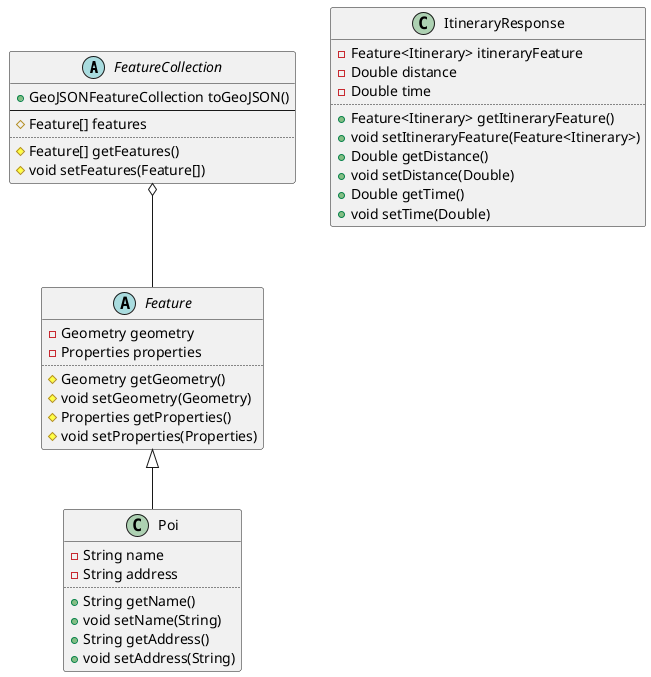 @startuml
'https://plantuml.com/class-diagram

abstract class FeatureCollection {
  +GeoJSONFeatureCollection toGeoJSON()
  ---
  #Feature[] features
  ....
  #Feature[] getFeatures()
  #void setFeatures(Feature[])
}

abstract class Feature {
  -Geometry geometry
  -Properties properties
  ....
  #Geometry getGeometry()
  #void setGeometry(Geometry)
  #Properties getProperties()
  #void setProperties(Properties)
}

class Poi extends Feature {
  -String name
  -String address
  ....
  +String getName()
  +void setName(String)
  +String getAddress()
  +void setAddress(String)
}

class ItineraryResponse {
  -Feature<Itinerary> itineraryFeature
  -Double distance
  -Double time
  ....
  +Feature<Itinerary> getItineraryFeature()
  +void setItineraryFeature(Feature<Itinerary>)
  +Double getDistance()
  +void setDistance(Double)
  +Double getTime()
  +void setTime(Double)
}

FeatureCollection o-- Feature


@enduml

